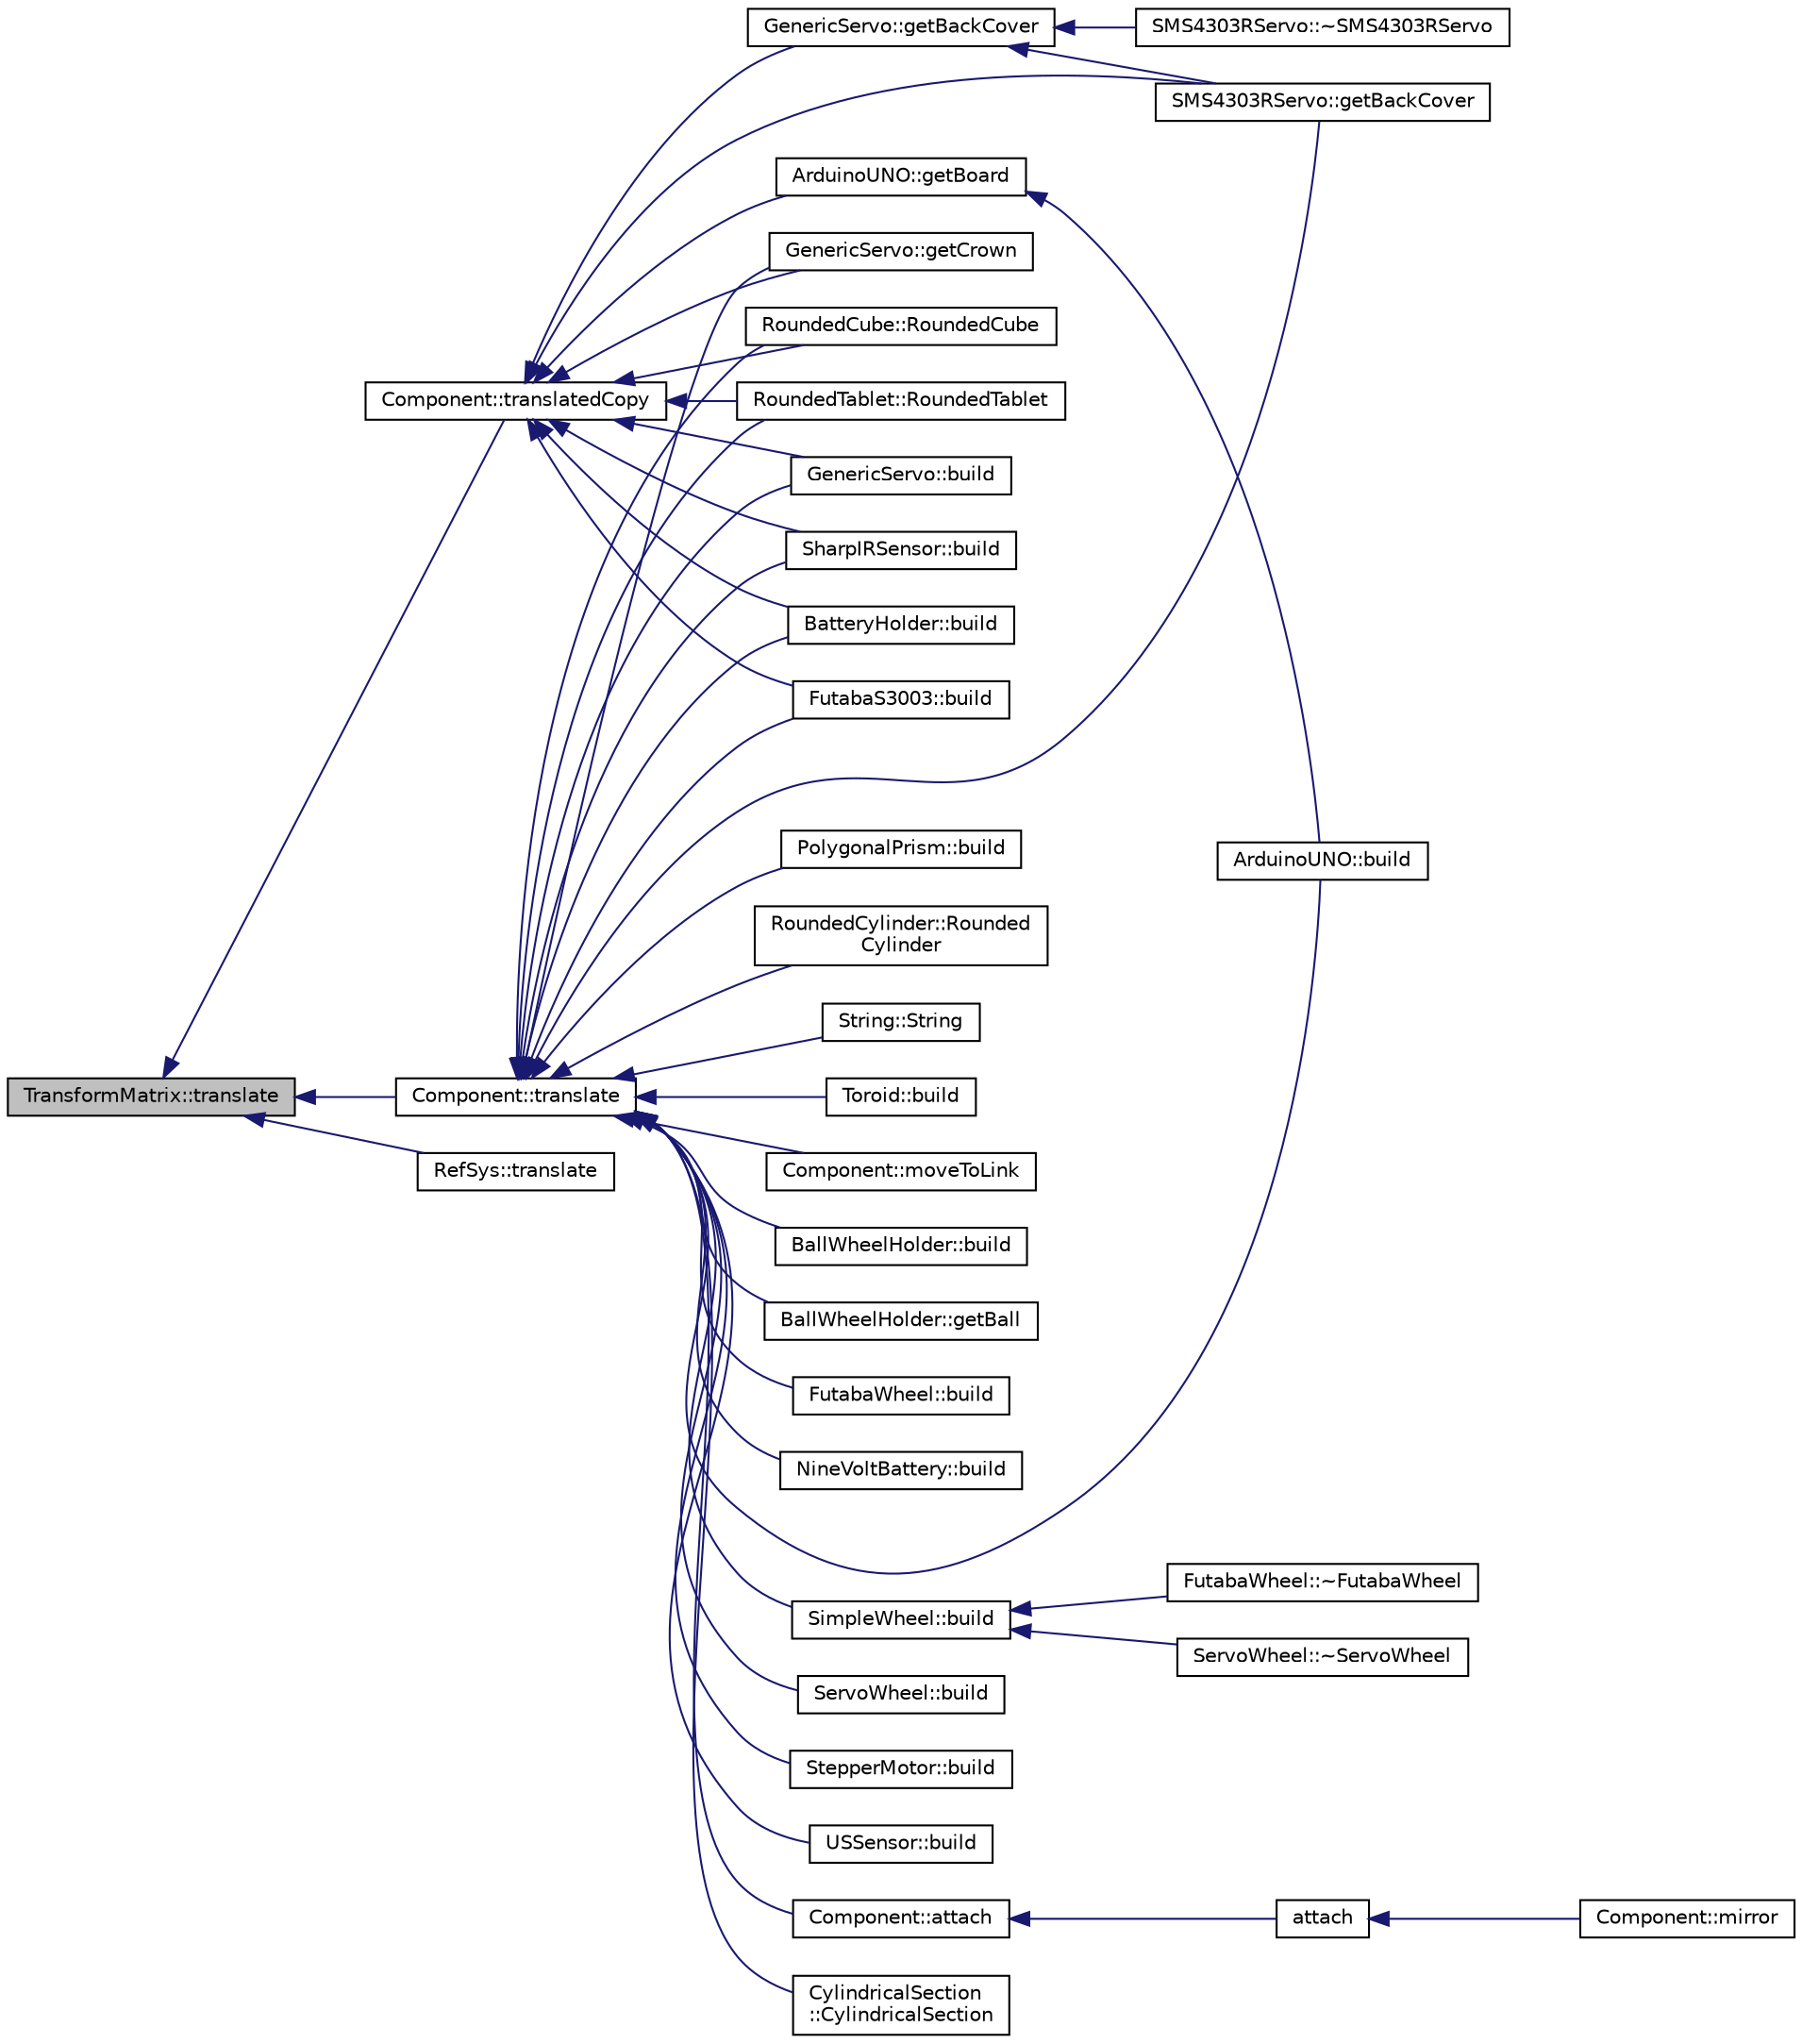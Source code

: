 digraph "TransformMatrix::translate"
{
  edge [fontname="Helvetica",fontsize="10",labelfontname="Helvetica",labelfontsize="10"];
  node [fontname="Helvetica",fontsize="10",shape=record];
  rankdir="LR";
  Node472 [label="TransformMatrix::translate",height=0.2,width=0.4,color="black", fillcolor="grey75", style="filled", fontcolor="black"];
  Node472 -> Node473 [dir="back",color="midnightblue",fontsize="10",style="solid",fontname="Helvetica"];
  Node473 [label="Component::translatedCopy",height=0.2,width=0.4,color="black", fillcolor="white", style="filled",URL="$classComponent.html#a9b25cc8e1420561130218b7c360eab67",tooltip="Translate the component. "];
  Node473 -> Node474 [dir="back",color="midnightblue",fontsize="10",style="solid",fontname="Helvetica"];
  Node474 [label="RoundedCube::RoundedCube",height=0.2,width=0.4,color="black", fillcolor="white", style="filled",URL="$classRoundedCube.html#ad0ba2fd7d94c9b93a559bb36ab5787bf",tooltip="Constructor. "];
  Node473 -> Node475 [dir="back",color="midnightblue",fontsize="10",style="solid",fontname="Helvetica"];
  Node475 [label="RoundedTablet::RoundedTablet",height=0.2,width=0.4,color="black", fillcolor="white", style="filled",URL="$classRoundedTablet.html#acb7bd8292117dbfba2b14e928a5f1d1e",tooltip="Constructor. "];
  Node473 -> Node476 [dir="back",color="midnightblue",fontsize="10",style="solid",fontname="Helvetica"];
  Node476 [label="ArduinoUNO::getBoard",height=0.2,width=0.4,color="black", fillcolor="white", style="filled",URL="$classArduinoUNO.html#a2765f8e142d0668f66270d15dfb30296",tooltip="returns a component only with the board "];
  Node476 -> Node477 [dir="back",color="midnightblue",fontsize="10",style="solid",fontname="Helvetica"];
  Node477 [label="ArduinoUNO::build",height=0.2,width=0.4,color="black", fillcolor="white", style="filled",URL="$classArduinoUNO.html#a3f36db05b8094951b6a0372fae99e390",tooltip="Build the piece. "];
  Node473 -> Node478 [dir="back",color="midnightblue",fontsize="10",style="solid",fontname="Helvetica"];
  Node478 [label="BatteryHolder::build",height=0.2,width=0.4,color="black", fillcolor="white", style="filled",URL="$classBatteryHolder.html#a31b5756aae7816ef88986302ec12303c",tooltip="Build the piece. "];
  Node473 -> Node479 [dir="back",color="midnightblue",fontsize="10",style="solid",fontname="Helvetica"];
  Node479 [label="FutabaS3003::build",height=0.2,width=0.4,color="black", fillcolor="white", style="filled",URL="$classFutabaS3003.html#a780e4ad25476f3d7962675c1b5e4fb03",tooltip="Build the piece. "];
  Node473 -> Node480 [dir="back",color="midnightblue",fontsize="10",style="solid",fontname="Helvetica"];
  Node480 [label="GenericServo::getBackCover",height=0.2,width=0.4,color="black", fillcolor="white", style="filled",URL="$classGenericServo.html#a93fe47b0ebffbe1c9c71e190fe92736c",tooltip="getBackCover "];
  Node480 -> Node481 [dir="back",color="midnightblue",fontsize="10",style="solid",fontname="Helvetica"];
  Node481 [label="SMS4303RServo::getBackCover",height=0.2,width=0.4,color="black", fillcolor="white", style="filled",URL="$classSMS4303RServo.html#aeec1aa712c347da1a5fe9ece738a9bdc",tooltip="getBackCover "];
  Node480 -> Node482 [dir="back",color="midnightblue",fontsize="10",style="solid",fontname="Helvetica"];
  Node482 [label="SMS4303RServo::~SMS4303RServo",height=0.2,width=0.4,color="black", fillcolor="white", style="filled",URL="$classSMS4303RServo.html#aac97a19841450ef1d51154c0e4c160bb",tooltip="Default destructor. "];
  Node473 -> Node483 [dir="back",color="midnightblue",fontsize="10",style="solid",fontname="Helvetica"];
  Node483 [label="GenericServo::getCrown",height=0.2,width=0.4,color="black", fillcolor="white", style="filled",URL="$classGenericServo.html#a495d0b7ab36c079972c4702359c5ec76",tooltip="returns a component only with the crown "];
  Node473 -> Node484 [dir="back",color="midnightblue",fontsize="10",style="solid",fontname="Helvetica"];
  Node484 [label="GenericServo::build",height=0.2,width=0.4,color="black", fillcolor="white", style="filled",URL="$classGenericServo.html#a278c702f6e1e6ab5dc2d05964f3d14eb",tooltip="Build the piece. "];
  Node473 -> Node485 [dir="back",color="midnightblue",fontsize="10",style="solid",fontname="Helvetica"];
  Node485 [label="SharpIRSensor::build",height=0.2,width=0.4,color="black", fillcolor="white", style="filled",URL="$classSharpIRSensor.html#a9358ae89493f89e94ecf763fa4f2f542",tooltip="Build the piece. "];
  Node473 -> Node481 [dir="back",color="midnightblue",fontsize="10",style="solid",fontname="Helvetica"];
  Node472 -> Node486 [dir="back",color="midnightblue",fontsize="10",style="solid",fontname="Helvetica"];
  Node486 [label="Component::translate",height=0.2,width=0.4,color="black", fillcolor="white", style="filled",URL="$classComponent.html#a0df678527e9d0d65a749bbc5883a71af",tooltip="Translate the component. "];
  Node486 -> Node487 [dir="back",color="midnightblue",fontsize="10",style="solid",fontname="Helvetica"];
  Node487 [label="CylindricalSection\l::CylindricalSection",height=0.2,width=0.4,color="black", fillcolor="white", style="filled",URL="$classCylindricalSection.html#a72ba130be49d400a5a0aa0a365e7c900",tooltip="Constructor. "];
  Node486 -> Node488 [dir="back",color="midnightblue",fontsize="10",style="solid",fontname="Helvetica"];
  Node488 [label="PolygonalPrism::build",height=0.2,width=0.4,color="black", fillcolor="white", style="filled",URL="$classPolygonalPrism.html#a3915dd262cd305a5212b01dcb6494d04",tooltip="Build the piece. "];
  Node486 -> Node474 [dir="back",color="midnightblue",fontsize="10",style="solid",fontname="Helvetica"];
  Node486 -> Node489 [dir="back",color="midnightblue",fontsize="10",style="solid",fontname="Helvetica"];
  Node489 [label="RoundedCylinder::Rounded\lCylinder",height=0.2,width=0.4,color="black", fillcolor="white", style="filled",URL="$classRoundedCylinder.html#a71de022375f47005a38034c037d6dd2f",tooltip="Static factory method. "];
  Node486 -> Node475 [dir="back",color="midnightblue",fontsize="10",style="solid",fontname="Helvetica"];
  Node486 -> Node490 [dir="back",color="midnightblue",fontsize="10",style="solid",fontname="Helvetica"];
  Node490 [label="String::String",height=0.2,width=0.4,color="black", fillcolor="white", style="filled",URL="$classString.html#a9662ca94c4e2cd2a1b6fe723fd7ee6d7"];
  Node486 -> Node491 [dir="back",color="midnightblue",fontsize="10",style="solid",fontname="Helvetica"];
  Node491 [label="Toroid::build",height=0.2,width=0.4,color="black", fillcolor="white", style="filled",URL="$classToroid.html#a1f536ca45b977d2b16caddcfac37e8f2",tooltip="Build the piece. "];
  Node486 -> Node492 [dir="back",color="midnightblue",fontsize="10",style="solid",fontname="Helvetica"];
  Node492 [label="Component::moveToLink",height=0.2,width=0.4,color="black", fillcolor="white", style="filled",URL="$classComponent.html#a90358faa491581771a2677e8cdc00bfd",tooltip="Move To Link Function This method rotates and translates the component in order to place it at a link..."];
  Node486 -> Node493 [dir="back",color="midnightblue",fontsize="10",style="solid",fontname="Helvetica"];
  Node493 [label="Component::attach",height=0.2,width=0.4,color="black", fillcolor="white", style="filled",URL="$classComponent.html#a229e816c0585cc4452b0200e0e842d1c",tooltip="Attaches two components This method attaches attachment component to the componet, making the links fit together. "];
  Node493 -> Node494 [dir="back",color="midnightblue",fontsize="10",style="solid",fontname="Helvetica"];
  Node494 [label="attach",height=0.2,width=0.4,color="black", fillcolor="white", style="filled",URL="$globalfunctions_8h.html#a09e34955be2ae478ecf8ee52ce4cc741",tooltip="Attaches two components This method attaches attachment component to base componet, making the links fit together. "];
  Node494 -> Node495 [dir="back",color="midnightblue",fontsize="10",style="solid",fontname="Helvetica"];
  Node495 [label="Component::mirror",height=0.2,width=0.4,color="black", fillcolor="white", style="filled",URL="$classComponent.html#a12fc1771122cebeb04603a1e9029fe19",tooltip="Mirror the component. "];
  Node486 -> Node477 [dir="back",color="midnightblue",fontsize="10",style="solid",fontname="Helvetica"];
  Node486 -> Node496 [dir="back",color="midnightblue",fontsize="10",style="solid",fontname="Helvetica"];
  Node496 [label="BallWheelHolder::build",height=0.2,width=0.4,color="black", fillcolor="white", style="filled",URL="$classBallWheelHolder.html#a5fdc4b7a1f329bf9e136abb14ce79066",tooltip="Build the piece. "];
  Node486 -> Node497 [dir="back",color="midnightblue",fontsize="10",style="solid",fontname="Helvetica"];
  Node497 [label="BallWheelHolder::getBall",height=0.2,width=0.4,color="black", fillcolor="white", style="filled",URL="$classBallWheelHolder.html#aa345c2a64731ffd98a8562c452b9115b"];
  Node486 -> Node478 [dir="back",color="midnightblue",fontsize="10",style="solid",fontname="Helvetica"];
  Node486 -> Node479 [dir="back",color="midnightblue",fontsize="10",style="solid",fontname="Helvetica"];
  Node486 -> Node498 [dir="back",color="midnightblue",fontsize="10",style="solid",fontname="Helvetica"];
  Node498 [label="FutabaWheel::build",height=0.2,width=0.4,color="black", fillcolor="white", style="filled",URL="$classFutabaWheel.html#a6dc7222f040225cbea58a7f52ab51bc1",tooltip="Build the piece. "];
  Node486 -> Node483 [dir="back",color="midnightblue",fontsize="10",style="solid",fontname="Helvetica"];
  Node486 -> Node484 [dir="back",color="midnightblue",fontsize="10",style="solid",fontname="Helvetica"];
  Node486 -> Node499 [dir="back",color="midnightblue",fontsize="10",style="solid",fontname="Helvetica"];
  Node499 [label="NineVoltBattery::build",height=0.2,width=0.4,color="black", fillcolor="white", style="filled",URL="$classNineVoltBattery.html#a47fdf8ed2d4de128b9acae2ced2cb9ef",tooltip="Build the piece. "];
  Node486 -> Node500 [dir="back",color="midnightblue",fontsize="10",style="solid",fontname="Helvetica"];
  Node500 [label="ServoWheel::build",height=0.2,width=0.4,color="black", fillcolor="white", style="filled",URL="$classServoWheel.html#a1c938e0a0aeac4b0cb9f31081cdbcc62",tooltip="Build the piece. "];
  Node486 -> Node485 [dir="back",color="midnightblue",fontsize="10",style="solid",fontname="Helvetica"];
  Node486 -> Node501 [dir="back",color="midnightblue",fontsize="10",style="solid",fontname="Helvetica"];
  Node501 [label="SimpleWheel::build",height=0.2,width=0.4,color="black", fillcolor="white", style="filled",URL="$classSimpleWheel.html#a33754ed6566c483e50a13e3ab9ea1052",tooltip="Build the piece. "];
  Node501 -> Node502 [dir="back",color="midnightblue",fontsize="10",style="solid",fontname="Helvetica"];
  Node502 [label="FutabaWheel::~FutabaWheel",height=0.2,width=0.4,color="black", fillcolor="white", style="filled",URL="$classFutabaWheel.html#ac1acab648f0fe1ccee00986f7bebf2ff",tooltip="Default destructor. "];
  Node501 -> Node503 [dir="back",color="midnightblue",fontsize="10",style="solid",fontname="Helvetica"];
  Node503 [label="ServoWheel::~ServoWheel",height=0.2,width=0.4,color="black", fillcolor="white", style="filled",URL="$classServoWheel.html#a689bd56156240e6944c61802c00850ea",tooltip="Default destructor. "];
  Node486 -> Node481 [dir="back",color="midnightblue",fontsize="10",style="solid",fontname="Helvetica"];
  Node486 -> Node504 [dir="back",color="midnightblue",fontsize="10",style="solid",fontname="Helvetica"];
  Node504 [label="StepperMotor::build",height=0.2,width=0.4,color="black", fillcolor="white", style="filled",URL="$classStepperMotor.html#ae2954c48b9c34762cfcd67720a72b710",tooltip="Build the piece. "];
  Node486 -> Node505 [dir="back",color="midnightblue",fontsize="10",style="solid",fontname="Helvetica"];
  Node505 [label="USSensor::build",height=0.2,width=0.4,color="black", fillcolor="white", style="filled",URL="$classUSSensor.html#ac876244c1bf0aab65db9a1876d0ca525",tooltip="Build the piece. "];
  Node472 -> Node506 [dir="back",color="midnightblue",fontsize="10",style="solid",fontname="Helvetica"];
  Node506 [label="RefSys::translate",height=0.2,width=0.4,color="black", fillcolor="white", style="filled",URL="$classRefSys.html#a13d60d2bdaf80726fdd42694c1df98db",tooltip="Translates the origin of the reference system This methods translated the origin of the reference sys..."];
}
